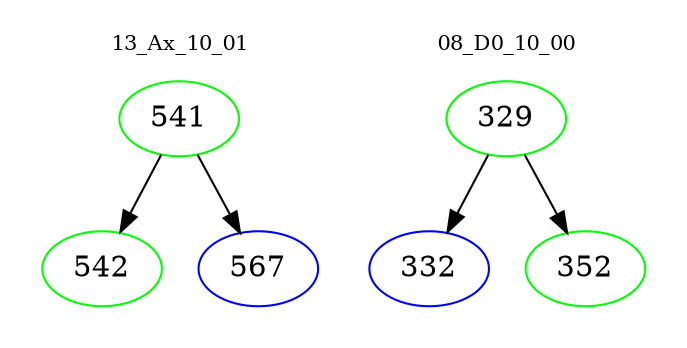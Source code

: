 digraph{
subgraph cluster_0 {
color = white
label = "13_Ax_10_01";
fontsize=10;
T0_541 [label="541", color="green"]
T0_541 -> T0_542 [color="black"]
T0_542 [label="542", color="green"]
T0_541 -> T0_567 [color="black"]
T0_567 [label="567", color="blue"]
}
subgraph cluster_1 {
color = white
label = "08_D0_10_00";
fontsize=10;
T1_329 [label="329", color="green"]
T1_329 -> T1_332 [color="black"]
T1_332 [label="332", color="blue"]
T1_329 -> T1_352 [color="black"]
T1_352 [label="352", color="green"]
}
}
